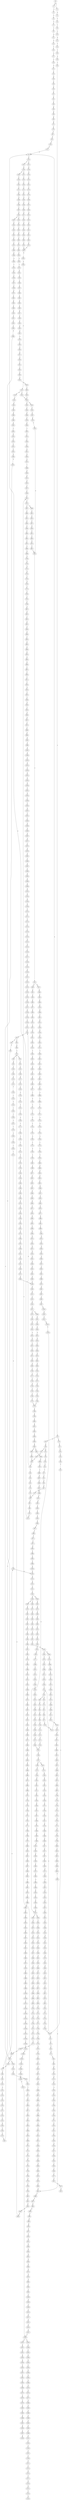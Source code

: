 strict digraph  {
	S0 -> S1 [ label = A ];
	S0 -> S2 [ label = C ];
	S1 -> S3 [ label = C ];
	S2 -> S4 [ label = G ];
	S3 -> S5 [ label = T ];
	S4 -> S6 [ label = T ];
	S5 -> S7 [ label = G ];
	S6 -> S8 [ label = C ];
	S7 -> S9 [ label = T ];
	S8 -> S10 [ label = C ];
	S9 -> S11 [ label = A ];
	S10 -> S12 [ label = G ];
	S11 -> S13 [ label = A ];
	S12 -> S14 [ label = T ];
	S13 -> S15 [ label = C ];
	S14 -> S16 [ label = C ];
	S15 -> S17 [ label = A ];
	S16 -> S18 [ label = A ];
	S17 -> S19 [ label = C ];
	S18 -> S20 [ label = C ];
	S19 -> S21 [ label = A ];
	S20 -> S22 [ label = C ];
	S21 -> S23 [ label = C ];
	S22 -> S24 [ label = C ];
	S22 -> S25 [ label = G ];
	S23 -> S26 [ label = G ];
	S24 -> S27 [ label = T ];
	S25 -> S28 [ label = A ];
	S26 -> S29 [ label = C ];
	S27 -> S30 [ label = G ];
	S28 -> S31 [ label = A ];
	S28 -> S32 [ label = G ];
	S29 -> S33 [ label = T ];
	S30 -> S34 [ label = T ];
	S31 -> S35 [ label = T ];
	S32 -> S36 [ label = T ];
	S33 -> S37 [ label = C ];
	S34 -> S38 [ label = C ];
	S35 -> S39 [ label = C ];
	S36 -> S40 [ label = C ];
	S37 -> S41 [ label = C ];
	S38 -> S42 [ label = C ];
	S39 -> S43 [ label = C ];
	S40 -> S44 [ label = C ];
	S41 -> S45 [ label = T ];
	S42 -> S46 [ label = T ];
	S43 -> S47 [ label = T ];
	S44 -> S48 [ label = A ];
	S44 -> S49 [ label = T ];
	S45 -> S50 [ label = A ];
	S46 -> S51 [ label = A ];
	S46 -> S52 [ label = T ];
	S47 -> S53 [ label = C ];
	S48 -> S54 [ label = G ];
	S49 -> S55 [ label = C ];
	S50 -> S56 [ label = G ];
	S51 -> S57 [ label = C ];
	S52 -> S58 [ label = G ];
	S53 -> S59 [ label = G ];
	S54 -> S60 [ label = T ];
	S54 -> S61 [ label = C ];
	S55 -> S62 [ label = G ];
	S56 -> S63 [ label = A ];
	S57 -> S64 [ label = T ];
	S58 -> S65 [ label = A ];
	S58 -> S66 [ label = T ];
	S59 -> S67 [ label = A ];
	S60 -> S68 [ label = A ];
	S61 -> S69 [ label = T ];
	S62 -> S70 [ label = A ];
	S63 -> S71 [ label = A ];
	S64 -> S72 [ label = A ];
	S65 -> S73 [ label = A ];
	S66 -> S74 [ label = A ];
	S67 -> S75 [ label = A ];
	S68 -> S76 [ label = G ];
	S69 -> S77 [ label = T ];
	S70 -> S78 [ label = A ];
	S71 -> S79 [ label = C ];
	S72 -> S80 [ label = C ];
	S73 -> S81 [ label = C ];
	S74 -> S82 [ label = G ];
	S75 -> S83 [ label = C ];
	S76 -> S84 [ label = G ];
	S76 -> S85 [ label = C ];
	S77 -> S86 [ label = C ];
	S78 -> S83 [ label = C ];
	S79 -> S87 [ label = T ];
	S80 -> S88 [ label = C ];
	S81 -> S89 [ label = T ];
	S82 -> S90 [ label = G ];
	S83 -> S91 [ label = T ];
	S84 -> S92 [ label = G ];
	S85 -> S93 [ label = T ];
	S86 -> S94 [ label = A ];
	S87 -> S95 [ label = T ];
	S88 -> S96 [ label = A ];
	S89 -> S97 [ label = T ];
	S90 -> S98 [ label = A ];
	S91 -> S99 [ label = T ];
	S92 -> S100 [ label = T ];
	S93 -> S101 [ label = C ];
	S94 -> S102 [ label = C ];
	S95 -> S103 [ label = C ];
	S96 -> S104 [ label = G ];
	S97 -> S105 [ label = C ];
	S98 -> S106 [ label = G ];
	S99 -> S107 [ label = C ];
	S100 -> S108 [ label = C ];
	S101 -> S109 [ label = C ];
	S102 -> S110 [ label = G ];
	S103 -> S111 [ label = A ];
	S104 -> S112 [ label = G ];
	S105 -> S113 [ label = A ];
	S106 -> S114 [ label = A ];
	S107 -> S115 [ label = A ];
	S108 -> S116 [ label = A ];
	S109 -> S117 [ label = A ];
	S110 -> S118 [ label = C ];
	S111 -> S119 [ label = A ];
	S112 -> S120 [ label = A ];
	S113 -> S119 [ label = A ];
	S114 -> S121 [ label = G ];
	S115 -> S119 [ label = A ];
	S116 -> S122 [ label = C ];
	S117 -> S123 [ label = C ];
	S118 -> S124 [ label = C ];
	S119 -> S125 [ label = C ];
	S120 -> S126 [ label = G ];
	S121 -> S127 [ label = G ];
	S122 -> S128 [ label = T ];
	S123 -> S129 [ label = C ];
	S124 -> S130 [ label = C ];
	S125 -> S131 [ label = C ];
	S125 -> S132 [ label = T ];
	S126 -> S133 [ label = A ];
	S127 -> S134 [ label = T ];
	S128 -> S135 [ label = C ];
	S129 -> S136 [ label = G ];
	S130 -> S137 [ label = T ];
	S131 -> S138 [ label = G ];
	S132 -> S139 [ label = G ];
	S133 -> S140 [ label = G ];
	S134 -> S141 [ label = C ];
	S135 -> S142 [ label = G ];
	S136 -> S143 [ label = G ];
	S137 -> S144 [ label = T ];
	S138 -> S145 [ label = G ];
	S139 -> S146 [ label = G ];
	S139 -> S147 [ label = C ];
	S140 -> S148 [ label = T ];
	S141 -> S149 [ label = C ];
	S142 -> S150 [ label = C ];
	S143 -> S151 [ label = A ];
	S144 -> S152 [ label = C ];
	S145 -> S153 [ label = C ];
	S146 -> S154 [ label = C ];
	S147 -> S155 [ label = C ];
	S148 -> S156 [ label = C ];
	S149 -> S157 [ label = C ];
	S150 -> S158 [ label = T ];
	S151 -> S159 [ label = C ];
	S152 -> S160 [ label = A ];
	S153 -> S161 [ label = C ];
	S154 -> S162 [ label = C ];
	S155 -> S163 [ label = C ];
	S156 -> S164 [ label = A ];
	S157 -> S165 [ label = A ];
	S157 -> S166 [ label = G ];
	S158 -> S167 [ label = T ];
	S159 -> S168 [ label = G ];
	S160 -> S169 [ label = T ];
	S161 -> S170 [ label = C ];
	S162 -> S171 [ label = C ];
	S163 -> S172 [ label = T ];
	S164 -> S173 [ label = G ];
	S165 -> S174 [ label = G ];
	S166 -> S175 [ label = G ];
	S167 -> S176 [ label = C ];
	S168 -> S177 [ label = T ];
	S169 -> S178 [ label = C ];
	S170 -> S179 [ label = A ];
	S171 -> S180 [ label = A ];
	S172 -> S181 [ label = A ];
	S173 -> S182 [ label = G ];
	S174 -> S183 [ label = A ];
	S175 -> S184 [ label = A ];
	S176 -> S185 [ label = A ];
	S177 -> S186 [ label = C ];
	S178 -> S187 [ label = C ];
	S179 -> S188 [ label = G ];
	S180 -> S189 [ label = G ];
	S181 -> S190 [ label = G ];
	S182 -> S191 [ label = A ];
	S183 -> S192 [ label = G ];
	S184 -> S193 [ label = G ];
	S185 -> S194 [ label = T ];
	S186 -> S195 [ label = G ];
	S187 -> S196 [ label = A ];
	S188 -> S197 [ label = T ];
	S189 -> S198 [ label = G ];
	S190 -> S199 [ label = G ];
	S191 -> S200 [ label = C ];
	S192 -> S201 [ label = C ];
	S193 -> S202 [ label = G ];
	S194 -> S203 [ label = C ];
	S195 -> S204 [ label = T ];
	S196 -> S205 [ label = G ];
	S197 -> S206 [ label = T ];
	S198 -> S207 [ label = T ];
	S199 -> S208 [ label = T ];
	S200 -> S209 [ label = C ];
	S201 -> S210 [ label = C ];
	S202 -> S211 [ label = C ];
	S203 -> S212 [ label = C ];
	S204 -> S213 [ label = G ];
	S205 -> S214 [ label = A ];
	S206 -> S215 [ label = G ];
	S207 -> S216 [ label = G ];
	S208 -> S217 [ label = G ];
	S209 -> S218 [ label = A ];
	S210 -> S219 [ label = A ];
	S211 -> S220 [ label = G ];
	S212 -> S196 [ label = A ];
	S213 -> S221 [ label = A ];
	S214 -> S222 [ label = A ];
	S215 -> S223 [ label = T ];
	S216 -> S224 [ label = C ];
	S216 -> S225 [ label = G ];
	S217 -> S226 [ label = T ];
	S218 -> S227 [ label = G ];
	S219 -> S228 [ label = C ];
	S220 -> S229 [ label = T ];
	S221 -> S230 [ label = C ];
	S222 -> S231 [ label = C ];
	S223 -> S232 [ label = G ];
	S224 -> S233 [ label = G ];
	S225 -> S234 [ label = G ];
	S226 -> S235 [ label = G ];
	S227 -> S236 [ label = T ];
	S228 -> S237 [ label = G ];
	S229 -> S238 [ label = G ];
	S230 -> S239 [ label = C ];
	S231 -> S240 [ label = C ];
	S232 -> S241 [ label = C ];
	S233 -> S242 [ label = C ];
	S234 -> S243 [ label = C ];
	S235 -> S244 [ label = C ];
	S236 -> S245 [ label = C ];
	S237 -> S246 [ label = G ];
	S238 -> S247 [ label = G ];
	S239 -> S248 [ label = G ];
	S240 -> S249 [ label = A ];
	S240 -> S250 [ label = G ];
	S241 -> S251 [ label = G ];
	S242 -> S252 [ label = G ];
	S243 -> S253 [ label = T ];
	S244 -> S254 [ label = G ];
	S245 -> S255 [ label = T ];
	S246 -> S256 [ label = T ];
	S247 -> S257 [ label = T ];
	S248 -> S258 [ label = G ];
	S249 -> S259 [ label = G ];
	S249 -> S260 [ label = C ];
	S250 -> S261 [ label = G ];
	S251 -> S262 [ label = T ];
	S252 -> S263 [ label = T ];
	S253 -> S264 [ label = T ];
	S254 -> S265 [ label = T ];
	S255 -> S266 [ label = C ];
	S256 -> S267 [ label = T ];
	S257 -> S268 [ label = A ];
	S258 -> S269 [ label = T ];
	S259 -> S270 [ label = A ];
	S260 -> S271 [ label = C ];
	S261 -> S272 [ label = A ];
	S262 -> S273 [ label = C ];
	S263 -> S274 [ label = C ];
	S264 -> S275 [ label = C ];
	S265 -> S276 [ label = C ];
	S266 -> S277 [ label = T ];
	S267 -> S278 [ label = A ];
	S268 -> S279 [ label = T ];
	S269 -> S280 [ label = C ];
	S270 -> S281 [ label = C ];
	S271 -> S282 [ label = A ];
	S272 -> S283 [ label = C ];
	S273 -> S284 [ label = G ];
	S274 -> S285 [ label = G ];
	S275 -> S286 [ label = G ];
	S276 -> S284 [ label = G ];
	S277 -> S287 [ label = G ];
	S278 -> S288 [ label = C ];
	S279 -> S289 [ label = G ];
	S280 -> S290 [ label = G ];
	S281 -> S291 [ label = T ];
	S282 -> S292 [ label = C ];
	S283 -> S293 [ label = G ];
	S284 -> S294 [ label = A ];
	S285 -> S295 [ label = T ];
	S286 -> S296 [ label = A ];
	S287 -> S297 [ label = T ];
	S288 -> S298 [ label = T ];
	S289 -> S299 [ label = A ];
	S290 -> S300 [ label = C ];
	S291 -> S301 [ label = C ];
	S292 -> S302 [ label = C ];
	S293 -> S303 [ label = C ];
	S294 -> S304 [ label = A ];
	S295 -> S305 [ label = G ];
	S296 -> S306 [ label = A ];
	S297 -> S307 [ label = A ];
	S298 -> S308 [ label = G ];
	S299 -> S309 [ label = G ];
	S300 -> S310 [ label = G ];
	S301 -> S311 [ label = C ];
	S302 -> S312 [ label = C ];
	S303 -> S313 [ label = C ];
	S304 -> S314 [ label = C ];
	S305 -> S315 [ label = C ];
	S306 -> S316 [ label = C ];
	S308 -> S317 [ label = C ];
	S309 -> S318 [ label = C ];
	S310 -> S319 [ label = T ];
	S311 -> S320 [ label = C ];
	S312 -> S321 [ label = C ];
	S313 -> S322 [ label = C ];
	S314 -> S323 [ label = C ];
	S314 -> S324 [ label = A ];
	S315 -> S325 [ label = A ];
	S316 -> S326 [ label = A ];
	S317 -> S327 [ label = A ];
	S318 -> S328 [ label = G ];
	S319 -> S329 [ label = A ];
	S320 -> S330 [ label = A ];
	S321 -> S331 [ label = T ];
	S322 -> S332 [ label = A ];
	S323 -> S333 [ label = T ];
	S324 -> S334 [ label = C ];
	S325 -> S335 [ label = T ];
	S326 -> S336 [ label = C ];
	S327 -> S337 [ label = G ];
	S328 -> S338 [ label = G ];
	S329 -> S339 [ label = G ];
	S330 -> S340 [ label = T ];
	S331 -> S341 [ label = T ];
	S332 -> S342 [ label = T ];
	S333 -> S343 [ label = T ];
	S333 -> S344 [ label = G ];
	S334 -> S345 [ label = C ];
	S335 -> S346 [ label = C ];
	S336 -> S347 [ label = G ];
	S337 -> S348 [ label = A ];
	S338 -> S349 [ label = T ];
	S339 -> S350 [ label = C ];
	S340 -> S351 [ label = C ];
	S341 -> S352 [ label = C ];
	S342 -> S353 [ label = C ];
	S343 -> S354 [ label = C ];
	S344 -> S355 [ label = T ];
	S345 -> S356 [ label = C ];
	S346 -> S357 [ label = C ];
	S347 -> S358 [ label = C ];
	S348 -> S359 [ label = C ];
	S349 -> S360 [ label = C ];
	S350 -> S361 [ label = C ];
	S351 -> S362 [ label = T ];
	S352 -> S363 [ label = C ];
	S352 -> S364 [ label = G ];
	S353 -> S365 [ label = G ];
	S354 -> S366 [ label = G ];
	S355 -> S367 [ label = C ];
	S356 -> S368 [ label = G ];
	S357 -> S369 [ label = G ];
	S358 -> S370 [ label = G ];
	S359 -> S371 [ label = G ];
	S360 -> S372 [ label = G ];
	S361 -> S373 [ label = G ];
	S362 -> S374 [ label = G ];
	S363 -> S375 [ label = T ];
	S364 -> S376 [ label = A ];
	S365 -> S377 [ label = T ];
	S366 -> S378 [ label = T ];
	S367 -> S379 [ label = G ];
	S368 -> S380 [ label = T ];
	S369 -> S381 [ label = C ];
	S370 -> S382 [ label = C ];
	S371 -> S383 [ label = G ];
	S372 -> S384 [ label = C ];
	S373 -> S385 [ label = C ];
	S374 -> S386 [ label = C ];
	S375 -> S387 [ label = G ];
	S376 -> S388 [ label = T ];
	S377 -> S389 [ label = C ];
	S378 -> S390 [ label = A ];
	S379 -> S391 [ label = C ];
	S380 -> S392 [ label = A ];
	S381 -> S393 [ label = A ];
	S382 -> S394 [ label = A ];
	S383 -> S395 [ label = A ];
	S384 -> S396 [ label = A ];
	S385 -> S397 [ label = T ];
	S386 -> S398 [ label = C ];
	S387 -> S399 [ label = T ];
	S388 -> S400 [ label = C ];
	S389 -> S401 [ label = C ];
	S390 -> S402 [ label = C ];
	S391 -> S403 [ label = G ];
	S392 -> S404 [ label = C ];
	S393 -> S405 [ label = C ];
	S394 -> S406 [ label = C ];
	S395 -> S407 [ label = C ];
	S396 -> S408 [ label = C ];
	S397 -> S409 [ label = G ];
	S398 -> S410 [ label = A ];
	S399 -> S411 [ label = C ];
	S400 -> S412 [ label = G ];
	S401 -> S413 [ label = T ];
	S402 -> S414 [ label = T ];
	S403 -> S415 [ label = C ];
	S404 -> S416 [ label = G ];
	S405 -> S417 [ label = G ];
	S406 -> S418 [ label = G ];
	S407 -> S419 [ label = A ];
	S408 -> S420 [ label = G ];
	S409 -> S421 [ label = G ];
	S410 -> S422 [ label = G ];
	S411 -> S423 [ label = C ];
	S412 -> S424 [ label = T ];
	S413 -> S425 [ label = C ];
	S414 -> S426 [ label = T ];
	S415 -> S427 [ label = G ];
	S415 -> S428 [ label = A ];
	S416 -> S429 [ label = T ];
	S417 -> S430 [ label = T ];
	S418 -> S431 [ label = T ];
	S419 -> S432 [ label = C ];
	S420 -> S433 [ label = C ];
	S421 -> S434 [ label = A ];
	S422 -> S435 [ label = T ];
	S423 -> S436 [ label = T ];
	S424 -> S437 [ label = T ];
	S425 -> S438 [ label = T ];
	S426 -> S439 [ label = C ];
	S427 -> S440 [ label = A ];
	S428 -> S441 [ label = A ];
	S429 -> S442 [ label = C ];
	S430 -> S443 [ label = C ];
	S431 -> S444 [ label = C ];
	S432 -> S445 [ label = A ];
	S433 -> S446 [ label = G ];
	S434 -> S447 [ label = A ];
	S435 -> S448 [ label = C ];
	S436 -> S52 [ label = T ];
	S437 -> S449 [ label = T ];
	S438 -> S450 [ label = T ];
	S439 -> S451 [ label = A ];
	S440 -> S452 [ label = G ];
	S441 -> S453 [ label = C ];
	S442 -> S454 [ label = C ];
	S443 -> S455 [ label = G ];
	S444 -> S456 [ label = C ];
	S445 -> S457 [ label = C ];
	S446 -> S458 [ label = C ];
	S447 -> S459 [ label = G ];
	S448 -> S460 [ label = G ];
	S449 -> S461 [ label = G ];
	S450 -> S462 [ label = C ];
	S451 -> S463 [ label = A ];
	S452 -> S464 [ label = C ];
	S453 -> S465 [ label = C ];
	S454 -> S466 [ label = A ];
	S455 -> S467 [ label = A ];
	S456 -> S468 [ label = A ];
	S457 -> S469 [ label = C ];
	S458 -> S470 [ label = G ];
	S459 -> S471 [ label = A ];
	S460 -> S472 [ label = T ];
	S461 -> S473 [ label = T ];
	S462 -> S474 [ label = T ];
	S463 -> S475 [ label = G ];
	S464 -> S476 [ label = A ];
	S465 -> S477 [ label = C ];
	S466 -> S478 [ label = G ];
	S467 -> S479 [ label = G ];
	S468 -> S480 [ label = G ];
	S469 -> S481 [ label = T ];
	S470 -> S482 [ label = C ];
	S470 -> S483 [ label = G ];
	S471 -> S484 [ label = A ];
	S472 -> S485 [ label = A ];
	S473 -> S486 [ label = A ];
	S474 -> S487 [ label = C ];
	S475 -> S488 [ label = C ];
	S476 -> S489 [ label = G ];
	S477 -> S490 [ label = G ];
	S478 -> S491 [ label = C ];
	S479 -> S492 [ label = C ];
	S480 -> S491 [ label = C ];
	S481 -> S493 [ label = C ];
	S482 -> S494 [ label = G ];
	S483 -> S495 [ label = C ];
	S484 -> S496 [ label = C ];
	S485 -> S497 [ label = A ];
	S486 -> S498 [ label = G ];
	S487 -> S499 [ label = G ];
	S488 -> S500 [ label = G ];
	S489 -> S501 [ label = T ];
	S490 -> S502 [ label = T ];
	S491 -> S503 [ label = T ];
	S491 -> S504 [ label = G ];
	S492 -> S505 [ label = G ];
	S493 -> S506 [ label = T ];
	S494 -> S507 [ label = T ];
	S495 -> S508 [ label = T ];
	S496 -> S509 [ label = G ];
	S497 -> S510 [ label = G ];
	S498 -> S511 [ label = G ];
	S499 -> S512 [ label = G ];
	S500 -> S513 [ label = A ];
	S501 -> S514 [ label = G ];
	S502 -> S515 [ label = A ];
	S503 -> S77 [ label = T ];
	S504 -> S516 [ label = A ];
	S505 -> S517 [ label = A ];
	S506 -> S518 [ label = A ];
	S507 -> S519 [ label = C ];
	S508 -> S520 [ label = G ];
	S509 -> S521 [ label = G ];
	S510 -> S522 [ label = A ];
	S511 -> S523 [ label = A ];
	S512 -> S524 [ label = A ];
	S513 -> S525 [ label = G ];
	S514 -> S526 [ label = C ];
	S515 -> S527 [ label = C ];
	S516 -> S528 [ label = G ];
	S517 -> S529 [ label = G ];
	S518 -> S530 [ label = G ];
	S519 -> S531 [ label = G ];
	S520 -> S532 [ label = G ];
	S521 -> S533 [ label = C ];
	S522 -> S534 [ label = C ];
	S523 -> S535 [ label = A ];
	S524 -> S536 [ label = G ];
	S525 -> S537 [ label = T ];
	S526 -> S538 [ label = A ];
	S527 -> S539 [ label = A ];
	S528 -> S540 [ label = T ];
	S529 -> S541 [ label = T ];
	S530 -> S542 [ label = A ];
	S531 -> S543 [ label = A ];
	S532 -> S544 [ label = A ];
	S533 -> S545 [ label = A ];
	S534 -> S546 [ label = G ];
	S535 -> S547 [ label = A ];
	S536 -> S548 [ label = A ];
	S537 -> S549 [ label = C ];
	S538 -> S550 [ label = A ];
	S539 -> S551 [ label = G ];
	S540 -> S552 [ label = C ];
	S541 -> S553 [ label = C ];
	S542 -> S554 [ label = A ];
	S543 -> S555 [ label = C ];
	S544 -> S556 [ label = A ];
	S545 -> S557 [ label = C ];
	S546 -> S558 [ label = G ];
	S547 -> S559 [ label = G ];
	S548 -> S560 [ label = G ];
	S549 -> S561 [ label = C ];
	S550 -> S562 [ label = C ];
	S551 -> S563 [ label = C ];
	S552 -> S561 [ label = C ];
	S552 -> S564 [ label = T ];
	S553 -> S565 [ label = G ];
	S554 -> S566 [ label = C ];
	S555 -> S567 [ label = G ];
	S556 -> S568 [ label = T ];
	S557 -> S569 [ label = C ];
	S557 -> S570 [ label = T ];
	S558 -> S571 [ label = C ];
	S559 -> S572 [ label = G ];
	S560 -> S573 [ label = G ];
	S561 -> S574 [ label = C ];
	S562 -> S575 [ label = A ];
	S563 -> S576 [ label = A ];
	S564 -> S577 [ label = C ];
	S565 -> S578 [ label = A ];
	S566 -> S579 [ label = G ];
	S567 -> S580 [ label = C ];
	S568 -> S581 [ label = G ];
	S569 -> S582 [ label = G ];
	S570 -> S583 [ label = G ];
	S571 -> S584 [ label = T ];
	S572 -> S585 [ label = T ];
	S573 -> S586 [ label = T ];
	S574 -> S587 [ label = T ];
	S574 -> S588 [ label = G ];
	S575 -> S589 [ label = G ];
	S576 -> S590 [ label = G ];
	S577 -> S591 [ label = G ];
	S578 -> S592 [ label = A ];
	S579 -> S593 [ label = A ];
	S580 -> S594 [ label = G ];
	S581 -> S595 [ label = G ];
	S582 -> S596 [ label = G ];
	S583 -> S597 [ label = G ];
	S584 -> S598 [ label = C ];
	S585 -> S599 [ label = C ];
	S586 -> S141 [ label = C ];
	S587 -> S600 [ label = C ];
	S588 -> S601 [ label = C ];
	S589 -> S602 [ label = C ];
	S590 -> S603 [ label = G ];
	S591 -> S604 [ label = T ];
	S592 -> S605 [ label = C ];
	S593 -> S606 [ label = G ];
	S594 -> S607 [ label = C ];
	S595 -> S608 [ label = G ];
	S596 -> S609 [ label = G ];
	S597 -> S610 [ label = G ];
	S598 -> S611 [ label = T ];
	S599 -> S612 [ label = C ];
	S600 -> S613 [ label = C ];
	S601 -> S614 [ label = C ];
	S602 -> S615 [ label = T ];
	S603 -> S616 [ label = T ];
	S604 -> S617 [ label = C ];
	S605 -> S618 [ label = C ];
	S606 -> S619 [ label = G ];
	S607 -> S620 [ label = C ];
	S608 -> S621 [ label = G ];
	S609 -> S622 [ label = A ];
	S610 -> S623 [ label = A ];
	S611 -> S624 [ label = C ];
	S612 -> S625 [ label = C ];
	S613 -> S626 [ label = G ];
	S614 -> S627 [ label = T ];
	S615 -> S628 [ label = A ];
	S616 -> S629 [ label = G ];
	S617 -> S630 [ label = T ];
	S618 -> S333 [ label = T ];
	S619 -> S631 [ label = T ];
	S620 -> S632 [ label = T ];
	S621 -> S633 [ label = T ];
	S622 -> S634 [ label = A ];
	S623 -> S635 [ label = A ];
	S624 -> S636 [ label = G ];
	S625 -> S637 [ label = G ];
	S626 -> S638 [ label = G ];
	S627 -> S639 [ label = G ];
	S628 -> S640 [ label = C ];
	S629 -> S641 [ label = C ];
	S630 -> S642 [ label = G ];
	S631 -> S643 [ label = G ];
	S632 -> S644 [ label = C ];
	S633 -> S645 [ label = C ];
	S634 -> S646 [ label = T ];
	S635 -> S647 [ label = C ];
	S636 -> S648 [ label = A ];
	S637 -> S649 [ label = A ];
	S638 -> S650 [ label = T ];
	S639 -> S651 [ label = T ];
	S640 -> S652 [ label = G ];
	S641 -> S653 [ label = A ];
	S642 -> S654 [ label = T ];
	S643 -> S655 [ label = T ];
	S644 -> S656 [ label = G ];
	S645 -> S657 [ label = C ];
	S646 -> S658 [ label = T ];
	S647 -> S659 [ label = T ];
	S648 -> S660 [ label = A ];
	S649 -> S661 [ label = A ];
	S650 -> S662 [ label = C ];
	S651 -> S663 [ label = C ];
	S652 -> S664 [ label = A ];
	S653 -> S665 [ label = C ];
	S654 -> S666 [ label = T ];
	S655 -> S667 [ label = C ];
	S656 -> S668 [ label = G ];
	S657 -> S669 [ label = G ];
	S658 -> S670 [ label = G ];
	S659 -> S671 [ label = G ];
	S660 -> S672 [ label = G ];
	S661 -> S673 [ label = G ];
	S662 -> S674 [ label = T ];
	S663 -> S675 [ label = G ];
	S664 -> S676 [ label = G ];
	S665 -> S677 [ label = G ];
	S666 -> S678 [ label = C ];
	S667 -> S679 [ label = C ];
	S668 -> S680 [ label = G ];
	S669 -> S681 [ label = C ];
	S670 -> S682 [ label = A ];
	S671 -> S683 [ label = G ];
	S672 -> S684 [ label = T ];
	S673 -> S685 [ label = T ];
	S674 -> S686 [ label = G ];
	S675 -> S687 [ label = C ];
	S676 -> S688 [ label = A ];
	S677 -> S689 [ label = C ];
	S678 -> S690 [ label = C ];
	S679 -> S691 [ label = C ];
	S680 -> S692 [ label = C ];
	S681 -> S693 [ label = C ];
	S682 -> S694 [ label = A ];
	S683 -> S695 [ label = A ];
	S684 -> S696 [ label = C ];
	S685 -> S697 [ label = C ];
	S686 -> S698 [ label = G ];
	S687 -> S403 [ label = G ];
	S688 -> S699 [ label = A ];
	S689 -> S700 [ label = G ];
	S690 -> S701 [ label = G ];
	S691 -> S702 [ label = T ];
	S692 -> S703 [ label = T ];
	S693 -> S704 [ label = G ];
	S694 -> S705 [ label = C ];
	S695 -> S706 [ label = C ];
	S696 -> S707 [ label = G ];
	S697 -> S708 [ label = G ];
	S698 -> S709 [ label = A ];
	S699 -> S710 [ label = C ];
	S700 -> S711 [ label = G ];
	S701 -> S712 [ label = T ];
	S702 -> S713 [ label = G ];
	S703 -> S714 [ label = C ];
	S704 -> S715 [ label = G ];
	S705 -> S716 [ label = C ];
	S706 -> S717 [ label = C ];
	S707 -> S718 [ label = C ];
	S708 -> S719 [ label = A ];
	S709 -> S720 [ label = G ];
	S710 -> S721 [ label = T ];
	S711 -> S722 [ label = T ];
	S712 -> S723 [ label = G ];
	S713 -> S724 [ label = T ];
	S714 -> S725 [ label = A ];
	S715 -> S726 [ label = A ];
	S716 -> S727 [ label = C ];
	S717 -> S728 [ label = C ];
	S718 -> S729 [ label = G ];
	S719 -> S730 [ label = G ];
	S720 -> S731 [ label = G ];
	S721 -> S732 [ label = G ];
	S722 -> S733 [ label = G ];
	S723 -> S734 [ label = G ];
	S724 -> S735 [ label = C ];
	S725 -> S736 [ label = C ];
	S726 -> S737 [ label = A ];
	S727 -> S738 [ label = G ];
	S728 -> S739 [ label = G ];
	S729 -> S740 [ label = G ];
	S730 -> S741 [ label = G ];
	S731 -> S742 [ label = G ];
	S732 -> S743 [ label = G ];
	S733 -> S744 [ label = C ];
	S734 -> S745 [ label = C ];
	S735 -> S746 [ label = C ];
	S736 -> S747 [ label = G ];
	S737 -> S748 [ label = C ];
	S738 -> S749 [ label = T ];
	S739 -> S750 [ label = T ];
	S740 -> S751 [ label = C ];
	S741 -> S752 [ label = T ];
	S742 -> S753 [ label = T ];
	S743 -> S754 [ label = C ];
	S744 -> S755 [ label = C ];
	S745 -> S756 [ label = C ];
	S746 -> S46 [ label = T ];
	S747 -> S757 [ label = T ];
	S748 -> S758 [ label = T ];
	S749 -> S759 [ label = C ];
	S750 -> S760 [ label = C ];
	S751 -> S761 [ label = T ];
	S752 -> S762 [ label = A ];
	S753 -> S763 [ label = G ];
	S754 -> S764 [ label = G ];
	S755 -> S765 [ label = G ];
	S756 -> S766 [ label = C ];
	S757 -> S767 [ label = C ];
	S758 -> S768 [ label = G ];
	S759 -> S769 [ label = T ];
	S760 -> S770 [ label = T ];
	S761 -> S771 [ label = A ];
	S762 -> S772 [ label = T ];
	S763 -> S773 [ label = T ];
	S764 -> S774 [ label = C ];
	S765 -> S775 [ label = C ];
	S766 -> S776 [ label = G ];
	S767 -> S777 [ label = C ];
	S768 -> S778 [ label = C ];
	S769 -> S779 [ label = C ];
	S770 -> S779 [ label = C ];
	S771 -> S780 [ label = T ];
	S772 -> S781 [ label = A ];
	S773 -> S782 [ label = T ];
	S774 -> S783 [ label = A ];
	S775 -> S784 [ label = A ];
	S776 -> S785 [ label = T ];
	S777 -> S786 [ label = A ];
	S778 -> S787 [ label = A ];
	S779 -> S788 [ label = G ];
	S780 -> S789 [ label = A ];
	S781 -> S790 [ label = A ];
	S782 -> S791 [ label = C ];
	S783 -> S792 [ label = G ];
	S784 -> S793 [ label = A ];
	S785 -> S794 [ label = C ];
	S786 -> S480 [ label = G ];
	S787 -> S795 [ label = A ];
	S788 -> S796 [ label = G ];
	S789 -> S797 [ label = G ];
	S790 -> S798 [ label = G ];
	S791 -> S799 [ label = C ];
	S792 -> S800 [ label = C ];
	S793 -> S801 [ label = C ];
	S794 -> S802 [ label = C ];
	S795 -> S803 [ label = C ];
	S796 -> S804 [ label = C ];
	S797 -> S805 [ label = T ];
	S798 -> S806 [ label = T ];
	S799 -> S807 [ label = A ];
	S800 -> S808 [ label = G ];
	S801 -> S809 [ label = C ];
	S802 -> S810 [ label = A ];
	S803 -> S811 [ label = C ];
	S804 -> S812 [ label = A ];
	S805 -> S813 [ label = A ];
	S806 -> S814 [ label = C ];
	S807 -> S815 [ label = G ];
	S808 -> S816 [ label = G ];
	S809 -> S817 [ label = A ];
	S810 -> S818 [ label = G ];
	S811 -> S819 [ label = A ];
	S812 -> S820 [ label = C ];
	S813 -> S821 [ label = G ];
	S814 -> S822 [ label = G ];
	S815 -> S823 [ label = C ];
	S816 -> S824 [ label = G ];
	S817 -> S825 [ label = G ];
	S818 -> S826 [ label = T ];
	S819 -> S827 [ label = G ];
	S820 -> S828 [ label = C ];
	S821 -> S829 [ label = C ];
	S822 -> S830 [ label = T ];
	S823 -> S831 [ label = A ];
	S824 -> S832 [ label = T ];
	S825 -> S833 [ label = T ];
	S826 -> S834 [ label = A ];
	S827 -> S835 [ label = A ];
	S828 -> S836 [ label = G ];
	S829 -> S837 [ label = C ];
	S830 -> S838 [ label = G ];
	S831 -> S839 [ label = G ];
	S832 -> S840 [ label = G ];
	S833 -> S841 [ label = C ];
	S834 -> S76 [ label = G ];
	S835 -> S842 [ label = A ];
	S836 -> S843 [ label = A ];
	S837 -> S844 [ label = G ];
	S838 -> S845 [ label = G ];
	S839 -> S846 [ label = A ];
	S840 -> S847 [ label = C ];
	S841 -> S848 [ label = G ];
	S842 -> S849 [ label = C ];
	S843 -> S850 [ label = G ];
	S843 -> S851 [ label = A ];
	S844 -> S852 [ label = A ];
	S845 -> S853 [ label = T ];
	S846 -> S854 [ label = T ];
	S847 -> S855 [ label = C ];
	S848 -> S856 [ label = C ];
	S849 -> S857 [ label = A ];
	S850 -> S858 [ label = T ];
	S851 -> S859 [ label = T ];
	S852 -> S860 [ label = A ];
	S853 -> S861 [ label = A ];
	S854 -> S862 [ label = A ];
	S855 -> S863 [ label = G ];
	S856 -> S864 [ label = G ];
	S857 -> S865 [ label = G ];
	S858 -> S40 [ label = C ];
	S859 -> S866 [ label = G ];
	S860 -> S867 [ label = A ];
	S861 -> S868 [ label = C ];
	S862 -> S869 [ label = A ];
	S863 -> S870 [ label = C ];
	S864 -> S871 [ label = C ];
	S865 -> S872 [ label = C ];
	S866 -> S873 [ label = T ];
	S867 -> S874 [ label = C ];
	S868 -> S875 [ label = C ];
	S869 -> S876 [ label = A ];
	S870 -> S877 [ label = C ];
	S871 -> S878 [ label = A ];
	S872 -> S879 [ label = C ];
	S873 -> S880 [ label = A ];
	S874 -> S881 [ label = C ];
	S875 -> S882 [ label = G ];
	S876 -> S883 [ label = A ];
	S877 -> S884 [ label = G ];
	S878 -> S885 [ label = G ];
	S879 -> S886 [ label = G ];
	S880 -> S887 [ label = G ];
	S881 -> S888 [ label = C ];
	S882 -> S889 [ label = G ];
	S883 -> S890 [ label = A ];
	S884 -> S891 [ label = G ];
	S885 -> S892 [ label = C ];
	S886 -> S893 [ label = T ];
	S887 -> S894 [ label = T ];
	S888 -> S895 [ label = C ];
	S889 -> S896 [ label = T ];
	S890 -> S897 [ label = C ];
	S891 -> S898 [ label = T ];
	S892 -> S899 [ label = C ];
	S893 -> S900 [ label = C ];
	S894 -> S901 [ label = T ];
	S895 -> S902 [ label = G ];
	S896 -> S903 [ label = G ];
	S897 -> S904 [ label = T ];
	S898 -> S905 [ label = G ];
	S899 -> S906 [ label = G ];
	S900 -> S907 [ label = C ];
	S901 -> S908 [ label = T ];
	S902 -> S909 [ label = A ];
	S903 -> S910 [ label = G ];
	S904 -> S911 [ label = T ];
	S905 -> S912 [ label = G ];
	S906 -> S913 [ label = G ];
	S907 -> S914 [ label = T ];
	S908 -> S915 [ label = C ];
	S909 -> S916 [ label = C ];
	S910 -> S917 [ label = T ];
	S911 -> S918 [ label = T ];
	S912 -> S919 [ label = T ];
	S913 -> S920 [ label = T ];
	S914 -> S921 [ label = C ];
	S915 -> S922 [ label = A ];
	S916 -> S923 [ label = T ];
	S917 -> S924 [ label = T ];
	S918 -> S925 [ label = G ];
	S919 -> S926 [ label = G ];
	S920 -> S927 [ label = G ];
	S921 -> S928 [ label = T ];
	S922 -> S929 [ label = C ];
	S923 -> S930 [ label = A ];
	S924 -> S931 [ label = A ];
	S925 -> S932 [ label = C ];
	S926 -> S933 [ label = G ];
	S927 -> S934 [ label = G ];
	S928 -> S935 [ label = G ];
	S929 -> S936 [ label = T ];
	S930 -> S937 [ label = G ];
	S931 -> S938 [ label = G ];
	S932 -> S939 [ label = C ];
	S933 -> S940 [ label = A ];
	S934 -> S941 [ label = A ];
	S935 -> S942 [ label = T ];
	S936 -> S943 [ label = C ];
	S937 -> S944 [ label = A ];
	S938 -> S945 [ label = A ];
	S939 -> S946 [ label = G ];
	S940 -> S947 [ label = A ];
	S941 -> S948 [ label = A ];
	S942 -> S949 [ label = C ];
	S943 -> S950 [ label = C ];
	S944 -> S951 [ label = A ];
	S945 -> S952 [ label = A ];
	S946 -> S953 [ label = T ];
	S947 -> S954 [ label = C ];
	S948 -> S955 [ label = G ];
	S949 -> S956 [ label = G ];
	S950 -> S957 [ label = T ];
	S951 -> S958 [ label = T ];
	S952 -> S959 [ label = G ];
	S953 -> S960 [ label = A ];
	S954 -> S961 [ label = C ];
	S955 -> S962 [ label = A ];
	S956 -> S963 [ label = T ];
	S957 -> S964 [ label = T ];
	S958 -> S965 [ label = C ];
	S959 -> S966 [ label = G ];
	S960 -> S967 [ label = G ];
	S961 -> S968 [ label = T ];
	S962 -> S969 [ label = A ];
	S963 -> S970 [ label = G ];
	S964 -> S971 [ label = T ];
	S965 -> S972 [ label = G ];
	S966 -> S973 [ label = G ];
	S967 -> S974 [ label = C ];
	S968 -> S975 [ label = C ];
	S969 -> S496 [ label = C ];
	S970 -> S976 [ label = G ];
	S971 -> S977 [ label = C ];
	S972 -> S978 [ label = G ];
	S973 -> S979 [ label = G ];
	S974 -> S980 [ label = C ];
	S975 -> S981 [ label = G ];
	S976 -> S982 [ label = T ];
	S977 -> S983 [ label = A ];
	S978 -> S984 [ label = G ];
	S979 -> S985 [ label = G ];
	S980 -> S986 [ label = G ];
	S981 -> S987 [ label = G ];
	S982 -> S861 [ label = A ];
	S983 -> S988 [ label = T ];
	S984 -> S989 [ label = T ];
	S985 -> S990 [ label = T ];
	S986 -> S991 [ label = G ];
	S987 -> S992 [ label = C ];
	S988 -> S993 [ label = C ];
	S989 -> S994 [ label = A ];
	S990 -> S995 [ label = C ];
	S991 -> S996 [ label = T ];
	S992 -> S997 [ label = A ];
	S993 -> S998 [ label = C ];
	S994 -> S999 [ label = T ];
	S995 -> S1000 [ label = C ];
	S996 -> S1001 [ label = G ];
	S997 -> S1002 [ label = C ];
	S998 -> S1003 [ label = A ];
	S999 -> S1004 [ label = C ];
	S1000 -> S1005 [ label = G ];
	S1001 -> S1006 [ label = A ];
	S1002 -> S1007 [ label = G ];
	S1003 -> S205 [ label = G ];
	S1004 -> S1008 [ label = C ];
	S1005 -> S1009 [ label = T ];
	S1006 -> S1010 [ label = C ];
	S1007 -> S1011 [ label = C ];
	S1008 -> S1012 [ label = C ];
	S1009 -> S1013 [ label = C ];
	S1010 -> S1014 [ label = G ];
	S1011 -> S1015 [ label = G ];
	S1012 -> S1016 [ label = G ];
	S1013 -> S1017 [ label = G ];
	S1014 -> S1018 [ label = T ];
	S1015 -> S1019 [ label = C ];
	S1016 -> S1020 [ label = A ];
	S1017 -> S1021 [ label = G ];
	S1018 -> S1022 [ label = G ];
	S1019 -> S470 [ label = G ];
	S1020 -> S1023 [ label = A ];
	S1021 -> S1024 [ label = A ];
	S1022 -> S1025 [ label = G ];
	S1023 -> S1026 [ label = A ];
	S1024 -> S1027 [ label = A ];
	S1025 -> S1028 [ label = G ];
	S1026 -> S1029 [ label = G ];
	S1027 -> S1030 [ label = C ];
	S1028 -> S1031 [ label = T ];
	S1029 -> S1032 [ label = T ];
	S1030 -> S1033 [ label = A ];
	S1030 -> S1034 [ label = T ];
	S1031 -> S1035 [ label = A ];
	S1032 -> S1036 [ label = G ];
	S1033 -> S1037 [ label = G ];
	S1034 -> S1038 [ label = A ];
	S1035 -> S1039 [ label = C ];
	S1036 -> S1040 [ label = T ];
	S1037 -> S1041 [ label = G ];
	S1038 -> S1042 [ label = C ];
	S1039 -> S1043 [ label = T ];
	S1040 -> S1044 [ label = C ];
	S1041 -> S1045 [ label = A ];
	S1042 -> S1046 [ label = A ];
	S1043 -> S1047 [ label = A ];
	S1044 -> S1048 [ label = G ];
	S1045 -> S1049 [ label = A ];
	S1046 -> S1050 [ label = A ];
	S1047 -> S1051 [ label = T ];
	S1048 -> S1052 [ label = T ];
	S1049 -> S1053 [ label = T ];
	S1050 -> S1054 [ label = C ];
	S1051 -> S1055 [ label = T ];
	S1052 -> S1056 [ label = C ];
	S1053 -> S1057 [ label = A ];
	S1054 -> S1058 [ label = G ];
	S1055 -> S1059 [ label = G ];
	S1056 -> S1060 [ label = G ];
	S1057 -> S1061 [ label = G ];
	S1058 -> S1062 [ label = A ];
	S1059 -> S1063 [ label = G ];
	S1060 -> S1064 [ label = G ];
	S1061 -> S1065 [ label = T ];
	S1062 -> S1066 [ label = A ];
	S1063 -> S1067 [ label = A ];
	S1064 -> S1068 [ label = A ];
	S1065 -> S1069 [ label = C ];
	S1066 -> S1070 [ label = A ];
	S1067 -> S1071 [ label = A ];
	S1068 -> S1072 [ label = A ];
	S1069 -> S1073 [ label = T ];
	S1070 -> S1074 [ label = A ];
	S1071 -> S1075 [ label = C ];
	S1072 -> S1030 [ label = C ];
	S1073 -> S1076 [ label = C ];
	S1074 -> S1077 [ label = C ];
	S1075 -> S1078 [ label = G ];
	S1076 -> S1079 [ label = T ];
	S1077 -> S1080 [ label = A ];
	S1078 -> S1081 [ label = G ];
	S1079 -> S1082 [ label = C ];
	S1080 -> S1083 [ label = G ];
	S1081 -> S1084 [ label = T ];
	S1082 -> S1085 [ label = T ];
	S1083 -> S1086 [ label = A ];
	S1084 -> S1087 [ label = A ];
	S1085 -> S1088 [ label = G ];
	S1086 -> S1089 [ label = A ];
	S1087 -> S1090 [ label = C ];
	S1088 -> S1091 [ label = A ];
	S1089 -> S1092 [ label = G ];
	S1090 -> S1093 [ label = G ];
	S1091 -> S1094 [ label = G ];
	S1092 -> S1095 [ label = G ];
	S1093 -> S1096 [ label = A ];
	S1094 -> S1097 [ label = T ];
	S1095 -> S1098 [ label = G ];
	S1096 -> S1099 [ label = A ];
	S1097 -> S1100 [ label = A ];
	S1098 -> S1101 [ label = G ];
	S1099 -> S1102 [ label = G ];
	S1101 -> S1103 [ label = T ];
	S1102 -> S1104 [ label = A ];
	S1103 -> S1105 [ label = C ];
	S1104 -> S1106 [ label = A ];
	S1105 -> S1107 [ label = T ];
	S1106 -> S1108 [ label = G ];
	S1107 -> S1109 [ label = C ];
	S1108 -> S1110 [ label = T ];
	S1109 -> S1111 [ label = T ];
	S1110 -> S1112 [ label = G ];
	S1111 -> S1113 [ label = C ];
	S1112 -> S1114 [ label = T ];
	S1113 -> S1115 [ label = G ];
	S1114 -> S1116 [ label = C ];
	S1115 -> S1117 [ label = T ];
	S1116 -> S1118 [ label = C ];
	S1117 -> S1119 [ label = G ];
	S1118 -> S1120 [ label = T ];
	S1119 -> S1121 [ label = G ];
	S1120 -> S1122 [ label = G ];
	S1121 -> S1123 [ label = T ];
	S1122 -> S1124 [ label = G ];
	S1123 -> S1125 [ label = A ];
	S1124 -> S1126 [ label = C ];
	S1126 -> S1127 [ label = C ];
	S1127 -> S1128 [ label = T ];
	S1128 -> S1129 [ label = G ];
	S1129 -> S1130 [ label = G ];
	S1130 -> S1131 [ label = G ];
	S1131 -> S1132 [ label = T ];
	S1132 -> S1133 [ label = C ];
	S1133 -> S1134 [ label = C ];
	S1134 -> S1135 [ label = C ];
	S1135 -> S1136 [ label = G ];
	S1136 -> S1137 [ label = A ];
	S1137 -> S1138 [ label = G ];
	S1138 -> S1139 [ label = T ];
	S1139 -> S1140 [ label = C ];
	S1140 -> S1141 [ label = C ];
	S1141 -> S48 [ label = A ];
}
